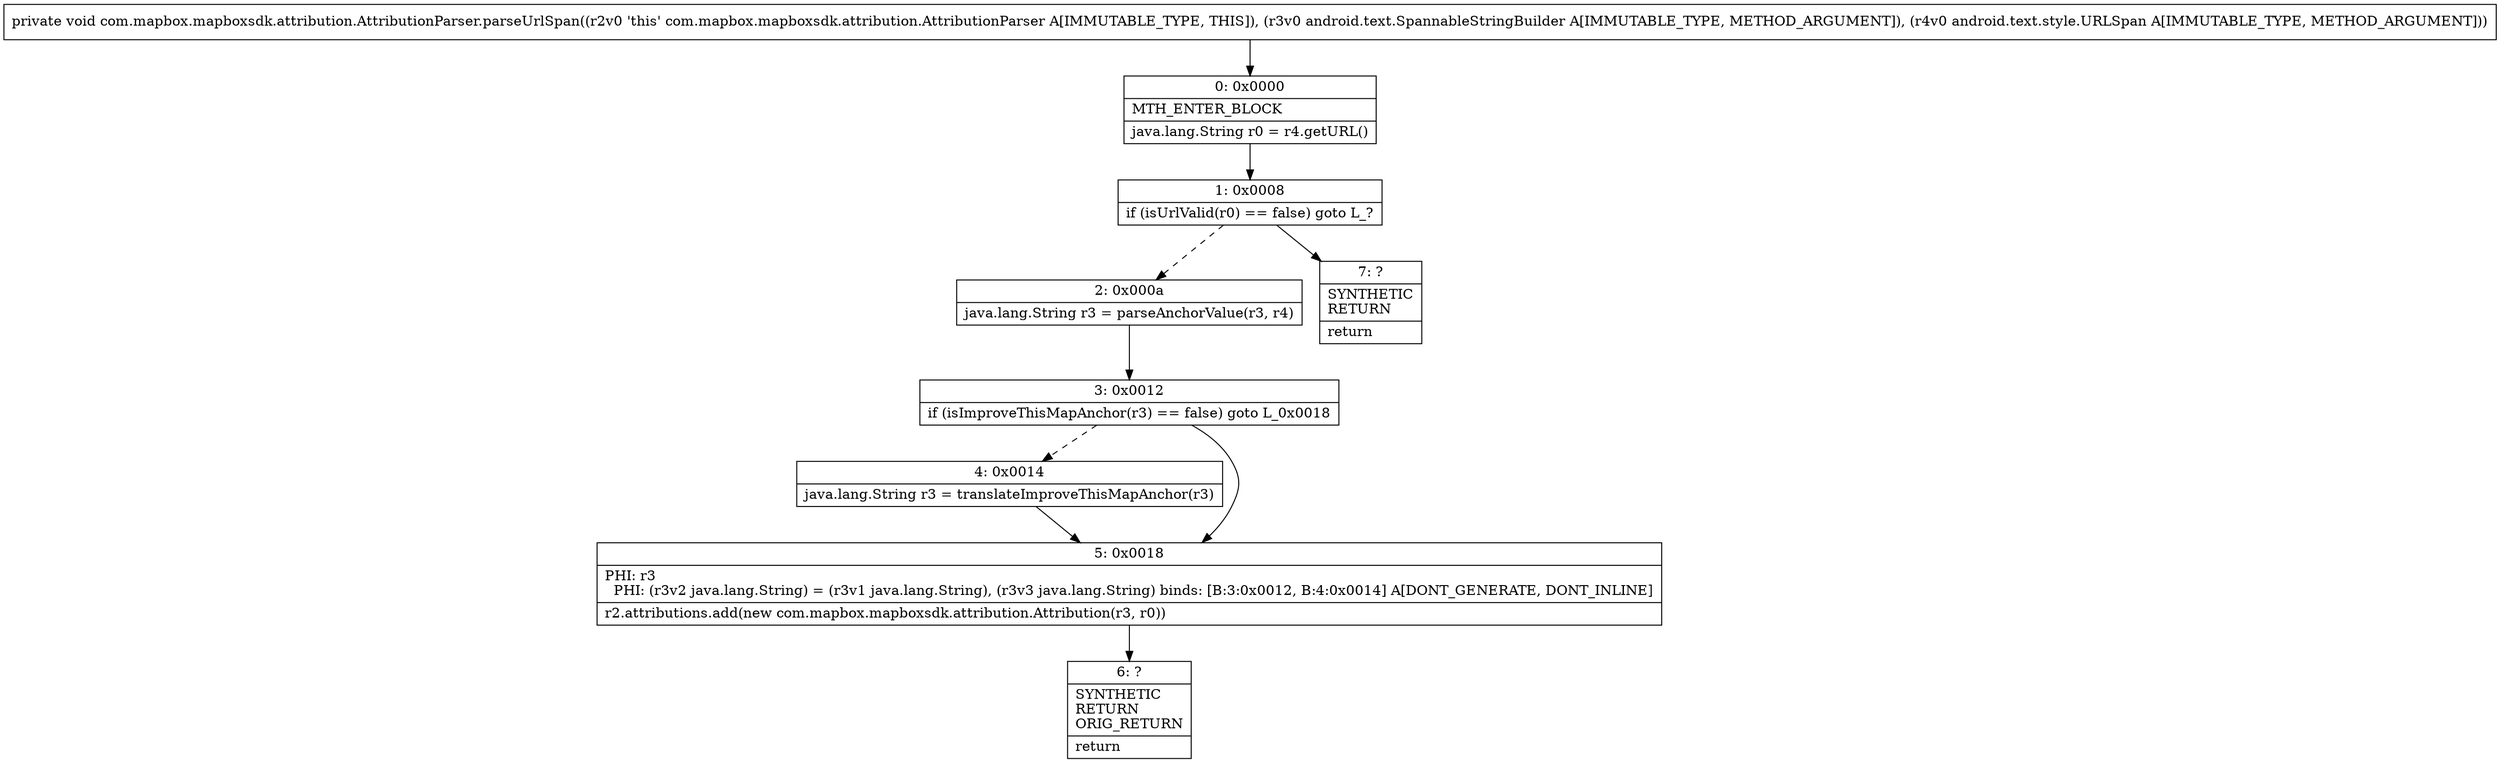 digraph "CFG forcom.mapbox.mapboxsdk.attribution.AttributionParser.parseUrlSpan(Landroid\/text\/SpannableStringBuilder;Landroid\/text\/style\/URLSpan;)V" {
Node_0 [shape=record,label="{0\:\ 0x0000|MTH_ENTER_BLOCK\l|java.lang.String r0 = r4.getURL()\l}"];
Node_1 [shape=record,label="{1\:\ 0x0008|if (isUrlValid(r0) == false) goto L_?\l}"];
Node_2 [shape=record,label="{2\:\ 0x000a|java.lang.String r3 = parseAnchorValue(r3, r4)\l}"];
Node_3 [shape=record,label="{3\:\ 0x0012|if (isImproveThisMapAnchor(r3) == false) goto L_0x0018\l}"];
Node_4 [shape=record,label="{4\:\ 0x0014|java.lang.String r3 = translateImproveThisMapAnchor(r3)\l}"];
Node_5 [shape=record,label="{5\:\ 0x0018|PHI: r3 \l  PHI: (r3v2 java.lang.String) = (r3v1 java.lang.String), (r3v3 java.lang.String) binds: [B:3:0x0012, B:4:0x0014] A[DONT_GENERATE, DONT_INLINE]\l|r2.attributions.add(new com.mapbox.mapboxsdk.attribution.Attribution(r3, r0))\l}"];
Node_6 [shape=record,label="{6\:\ ?|SYNTHETIC\lRETURN\lORIG_RETURN\l|return\l}"];
Node_7 [shape=record,label="{7\:\ ?|SYNTHETIC\lRETURN\l|return\l}"];
MethodNode[shape=record,label="{private void com.mapbox.mapboxsdk.attribution.AttributionParser.parseUrlSpan((r2v0 'this' com.mapbox.mapboxsdk.attribution.AttributionParser A[IMMUTABLE_TYPE, THIS]), (r3v0 android.text.SpannableStringBuilder A[IMMUTABLE_TYPE, METHOD_ARGUMENT]), (r4v0 android.text.style.URLSpan A[IMMUTABLE_TYPE, METHOD_ARGUMENT])) }"];
MethodNode -> Node_0;
Node_0 -> Node_1;
Node_1 -> Node_2[style=dashed];
Node_1 -> Node_7;
Node_2 -> Node_3;
Node_3 -> Node_4[style=dashed];
Node_3 -> Node_5;
Node_4 -> Node_5;
Node_5 -> Node_6;
}

